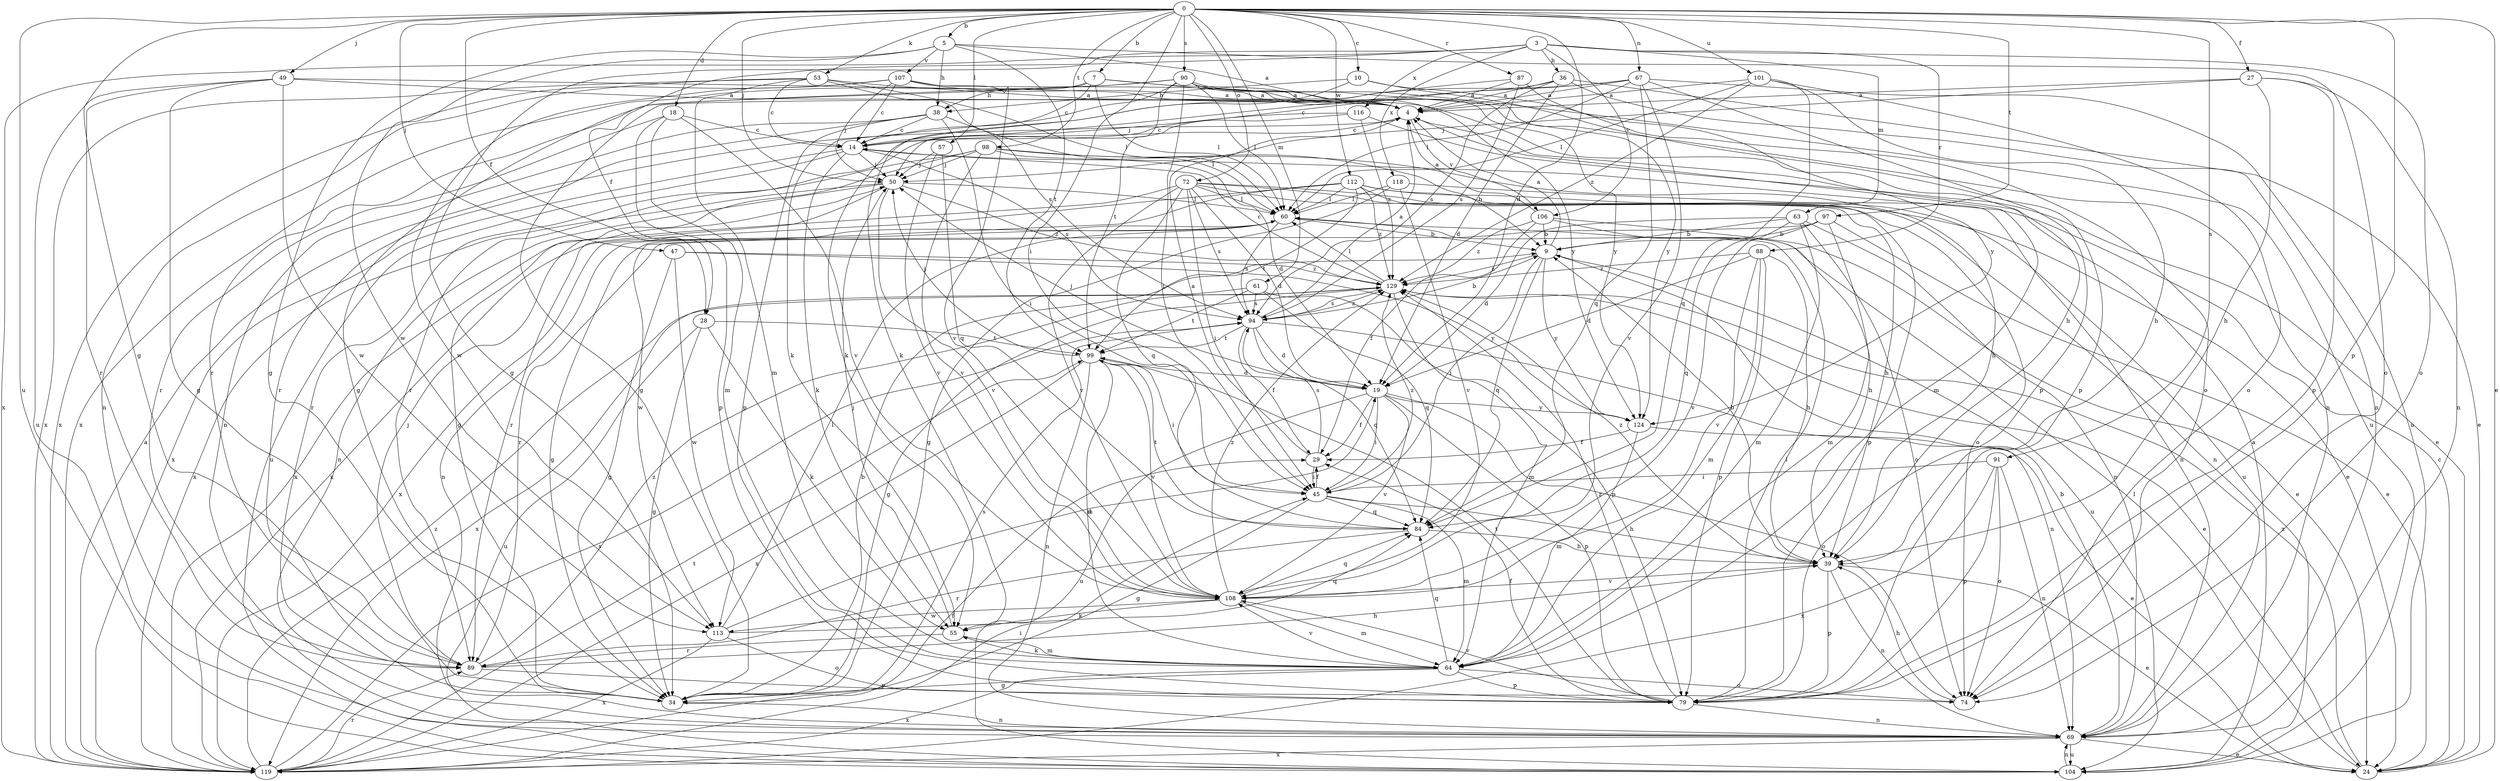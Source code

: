 strict digraph  {
0;
3;
4;
5;
7;
9;
10;
14;
18;
19;
24;
27;
28;
29;
34;
36;
38;
39;
45;
47;
49;
50;
53;
55;
57;
60;
61;
63;
64;
67;
69;
72;
74;
79;
84;
87;
88;
89;
90;
91;
94;
97;
98;
99;
101;
104;
106;
107;
108;
112;
113;
116;
118;
119;
124;
129;
0 -> 5  [label=b];
0 -> 7  [label=b];
0 -> 10  [label=c];
0 -> 18  [label=d];
0 -> 19  [label=d];
0 -> 24  [label=e];
0 -> 27  [label=f];
0 -> 28  [label=f];
0 -> 34  [label=g];
0 -> 45  [label=i];
0 -> 47  [label=j];
0 -> 49  [label=j];
0 -> 50  [label=j];
0 -> 53  [label=k];
0 -> 57  [label=l];
0 -> 61  [label=m];
0 -> 67  [label=n];
0 -> 72  [label=o];
0 -> 79  [label=p];
0 -> 87  [label=r];
0 -> 90  [label=s];
0 -> 91  [label=s];
0 -> 97  [label=t];
0 -> 98  [label=t];
0 -> 101  [label=u];
0 -> 104  [label=u];
0 -> 112  [label=w];
3 -> 28  [label=f];
3 -> 34  [label=g];
3 -> 36  [label=h];
3 -> 63  [label=m];
3 -> 74  [label=o];
3 -> 88  [label=r];
3 -> 106  [label=v];
3 -> 116  [label=x];
3 -> 118  [label=x];
3 -> 119  [label=x];
4 -> 14  [label=c];
4 -> 64  [label=m];
4 -> 106  [label=v];
5 -> 4  [label=a];
5 -> 34  [label=g];
5 -> 38  [label=h];
5 -> 74  [label=o];
5 -> 99  [label=t];
5 -> 107  [label=v];
5 -> 113  [label=w];
7 -> 4  [label=a];
7 -> 14  [label=c];
7 -> 34  [label=g];
7 -> 38  [label=h];
7 -> 60  [label=l];
7 -> 124  [label=y];
9 -> 4  [label=a];
9 -> 45  [label=i];
9 -> 84  [label=q];
9 -> 104  [label=u];
9 -> 124  [label=y];
9 -> 129  [label=z];
10 -> 38  [label=h];
10 -> 55  [label=k];
10 -> 74  [label=o];
10 -> 79  [label=p];
14 -> 50  [label=j];
14 -> 55  [label=k];
14 -> 94  [label=s];
14 -> 104  [label=u];
14 -> 119  [label=x];
18 -> 14  [label=c];
18 -> 64  [label=m];
18 -> 79  [label=p];
18 -> 89  [label=r];
18 -> 108  [label=v];
19 -> 29  [label=f];
19 -> 45  [label=i];
19 -> 50  [label=j];
19 -> 74  [label=o];
19 -> 79  [label=p];
19 -> 104  [label=u];
19 -> 108  [label=v];
19 -> 124  [label=y];
24 -> 14  [label=c];
24 -> 60  [label=l];
24 -> 129  [label=z];
27 -> 4  [label=a];
27 -> 39  [label=h];
27 -> 50  [label=j];
27 -> 69  [label=n];
27 -> 79  [label=p];
28 -> 34  [label=g];
28 -> 55  [label=k];
28 -> 99  [label=t];
28 -> 104  [label=u];
29 -> 4  [label=a];
29 -> 45  [label=i];
29 -> 94  [label=s];
34 -> 9  [label=b];
34 -> 69  [label=n];
34 -> 94  [label=s];
36 -> 4  [label=a];
36 -> 19  [label=d];
36 -> 24  [label=e];
36 -> 50  [label=j];
36 -> 69  [label=n];
36 -> 94  [label=s];
38 -> 14  [label=c];
38 -> 45  [label=i];
38 -> 60  [label=l];
38 -> 69  [label=n];
38 -> 79  [label=p];
38 -> 89  [label=r];
39 -> 9  [label=b];
39 -> 24  [label=e];
39 -> 69  [label=n];
39 -> 79  [label=p];
39 -> 108  [label=v];
39 -> 129  [label=z];
45 -> 29  [label=f];
45 -> 34  [label=g];
45 -> 39  [label=h];
45 -> 64  [label=m];
45 -> 84  [label=q];
45 -> 129  [label=z];
47 -> 34  [label=g];
47 -> 113  [label=w];
47 -> 124  [label=y];
47 -> 129  [label=z];
49 -> 4  [label=a];
49 -> 34  [label=g];
49 -> 39  [label=h];
49 -> 89  [label=r];
49 -> 104  [label=u];
49 -> 113  [label=w];
50 -> 60  [label=l];
50 -> 69  [label=n];
50 -> 89  [label=r];
50 -> 108  [label=v];
50 -> 119  [label=x];
50 -> 129  [label=z];
53 -> 4  [label=a];
53 -> 14  [label=c];
53 -> 60  [label=l];
53 -> 64  [label=m];
53 -> 69  [label=n];
53 -> 94  [label=s];
53 -> 119  [label=x];
55 -> 50  [label=j];
55 -> 64  [label=m];
55 -> 89  [label=r];
57 -> 50  [label=j];
57 -> 84  [label=q];
57 -> 108  [label=v];
60 -> 9  [label=b];
60 -> 34  [label=g];
60 -> 69  [label=n];
60 -> 94  [label=s];
60 -> 119  [label=x];
61 -> 79  [label=p];
61 -> 84  [label=q];
61 -> 94  [label=s];
61 -> 99  [label=t];
61 -> 119  [label=x];
63 -> 9  [label=b];
63 -> 19  [label=d];
63 -> 64  [label=m];
63 -> 69  [label=n];
63 -> 74  [label=o];
63 -> 84  [label=q];
64 -> 34  [label=g];
64 -> 55  [label=k];
64 -> 74  [label=o];
64 -> 79  [label=p];
64 -> 84  [label=q];
64 -> 108  [label=v];
64 -> 119  [label=x];
67 -> 4  [label=a];
67 -> 14  [label=c];
67 -> 34  [label=g];
67 -> 60  [label=l];
67 -> 79  [label=p];
67 -> 84  [label=q];
67 -> 104  [label=u];
67 -> 108  [label=v];
69 -> 9  [label=b];
69 -> 24  [label=e];
69 -> 104  [label=u];
69 -> 119  [label=x];
72 -> 19  [label=d];
72 -> 24  [label=e];
72 -> 39  [label=h];
72 -> 45  [label=i];
72 -> 60  [label=l];
72 -> 74  [label=o];
72 -> 84  [label=q];
72 -> 94  [label=s];
72 -> 108  [label=v];
72 -> 119  [label=x];
74 -> 39  [label=h];
79 -> 29  [label=f];
79 -> 60  [label=l];
79 -> 69  [label=n];
79 -> 99  [label=t];
79 -> 108  [label=v];
79 -> 129  [label=z];
84 -> 39  [label=h];
84 -> 89  [label=r];
84 -> 99  [label=t];
87 -> 4  [label=a];
87 -> 55  [label=k];
87 -> 94  [label=s];
87 -> 124  [label=y];
88 -> 19  [label=d];
88 -> 39  [label=h];
88 -> 64  [label=m];
88 -> 79  [label=p];
88 -> 108  [label=v];
88 -> 129  [label=z];
89 -> 39  [label=h];
89 -> 50  [label=j];
89 -> 79  [label=p];
89 -> 129  [label=z];
90 -> 4  [label=a];
90 -> 45  [label=i];
90 -> 55  [label=k];
90 -> 60  [label=l];
90 -> 69  [label=n];
90 -> 89  [label=r];
90 -> 99  [label=t];
90 -> 104  [label=u];
90 -> 119  [label=x];
90 -> 124  [label=y];
91 -> 45  [label=i];
91 -> 69  [label=n];
91 -> 74  [label=o];
91 -> 79  [label=p];
91 -> 119  [label=x];
94 -> 4  [label=a];
94 -> 9  [label=b];
94 -> 19  [label=d];
94 -> 29  [label=f];
94 -> 69  [label=n];
94 -> 84  [label=q];
94 -> 99  [label=t];
94 -> 129  [label=z];
97 -> 9  [label=b];
97 -> 24  [label=e];
97 -> 64  [label=m];
97 -> 89  [label=r];
97 -> 108  [label=v];
98 -> 9  [label=b];
98 -> 19  [label=d];
98 -> 34  [label=g];
98 -> 39  [label=h];
98 -> 50  [label=j];
98 -> 89  [label=r];
98 -> 108  [label=v];
99 -> 19  [label=d];
99 -> 45  [label=i];
99 -> 50  [label=j];
99 -> 64  [label=m];
99 -> 69  [label=n];
99 -> 108  [label=v];
99 -> 119  [label=x];
101 -> 4  [label=a];
101 -> 39  [label=h];
101 -> 60  [label=l];
101 -> 74  [label=o];
101 -> 84  [label=q];
101 -> 129  [label=z];
104 -> 4  [label=a];
104 -> 69  [label=n];
106 -> 4  [label=a];
106 -> 9  [label=b];
106 -> 24  [label=e];
106 -> 29  [label=f];
106 -> 39  [label=h];
106 -> 129  [label=z];
107 -> 4  [label=a];
107 -> 14  [label=c];
107 -> 50  [label=j];
107 -> 108  [label=v];
107 -> 113  [label=w];
107 -> 119  [label=x];
107 -> 124  [label=y];
108 -> 55  [label=k];
108 -> 64  [label=m];
108 -> 84  [label=q];
108 -> 113  [label=w];
108 -> 129  [label=z];
112 -> 60  [label=l];
112 -> 69  [label=n];
112 -> 79  [label=p];
112 -> 99  [label=t];
112 -> 104  [label=u];
112 -> 113  [label=w];
112 -> 119  [label=x];
112 -> 129  [label=z];
113 -> 19  [label=d];
113 -> 60  [label=l];
113 -> 74  [label=o];
113 -> 84  [label=q];
113 -> 119  [label=x];
116 -> 14  [label=c];
116 -> 24  [label=e];
116 -> 89  [label=r];
116 -> 129  [label=z];
118 -> 34  [label=g];
118 -> 60  [label=l];
118 -> 69  [label=n];
118 -> 108  [label=v];
119 -> 4  [label=a];
119 -> 29  [label=f];
119 -> 45  [label=i];
119 -> 89  [label=r];
119 -> 94  [label=s];
119 -> 99  [label=t];
119 -> 129  [label=z];
124 -> 24  [label=e];
124 -> 29  [label=f];
124 -> 64  [label=m];
129 -> 14  [label=c];
129 -> 24  [label=e];
129 -> 34  [label=g];
129 -> 60  [label=l];
129 -> 64  [label=m];
129 -> 94  [label=s];
}
